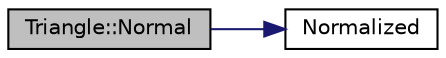 digraph "Triangle::Normal"
{
 // LATEX_PDF_SIZE
  edge [fontname="Helvetica",fontsize="10",labelfontname="Helvetica",labelfontsize="10"];
  node [fontname="Helvetica",fontsize="10",shape=record];
  rankdir="LR";
  Node1 [label="Triangle::Normal",height=0.2,width=0.4,color="black", fillcolor="grey75", style="filled", fontcolor="black",tooltip="Compute the normal vector of the triangle."];
  Node1 -> Node2 [color="midnightblue",fontsize="10",style="solid",fontname="Helvetica"];
  Node2 [label="Normalized",height=0.2,width=0.4,color="black", fillcolor="white", style="filled",URL="$evector_8h.html#a69dac1e81907adf00b7ac711610542a6",tooltip="Return a normalized vector."];
}
